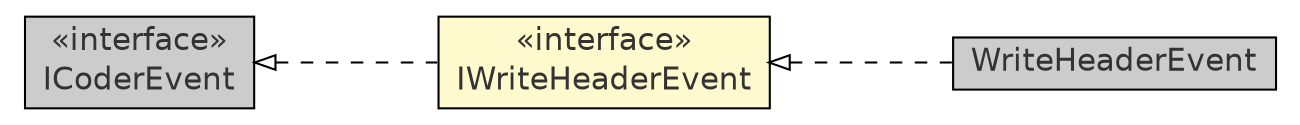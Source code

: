#!/usr/local/bin/dot
#
# Class diagram 
# Generated by UmlGraph version 4.8 (http://www.spinellis.gr/sw/umlgraph)
#

digraph G {
	edge [fontname="Helvetica",fontsize=10,labelfontname="Helvetica",labelfontsize=10];
	node [fontname="Helvetica",fontsize=10,shape=plaintext];
	rankdir=LR;
	ranksep=1;
	// com.xuggle.mediatool.event.IWriteHeaderEvent
	c20324 [label=<<table border="0" cellborder="1" cellspacing="0" cellpadding="2" port="p" bgcolor="lemonChiffon" href="./IWriteHeaderEvent.html">
		<tr><td><table border="0" cellspacing="0" cellpadding="1">
			<tr><td> &laquo;interface&raquo; </td></tr>
			<tr><td> IWriteHeaderEvent </td></tr>
		</table></td></tr>
		</table>>, fontname="Helvetica", fontcolor="grey20", fontsize=15.0];
	// com.xuggle.mediatool.event.ICoderEvent
	c20336 [label=<<table border="0" cellborder="1" cellspacing="0" cellpadding="2" port="p" bgcolor="grey80" href="./ICoderEvent.html">
		<tr><td><table border="0" cellspacing="0" cellpadding="1">
			<tr><td> &laquo;interface&raquo; </td></tr>
			<tr><td> ICoderEvent </td></tr>
		</table></td></tr>
		</table>>, fontname="Helvetica", fontcolor="grey20", fontsize=15.0];
	// com.xuggle.mediatool.event.WriteHeaderEvent
	c20338 [label=<<table border="0" cellborder="1" cellspacing="0" cellpadding="2" port="p" bgcolor="grey80" href="./WriteHeaderEvent.html">
		<tr><td><table border="0" cellspacing="0" cellpadding="1">
			<tr><td> WriteHeaderEvent </td></tr>
		</table></td></tr>
		</table>>, fontname="Helvetica", fontcolor="grey20", fontsize=15.0];
	//com.xuggle.mediatool.event.IWriteHeaderEvent implements com.xuggle.mediatool.event.ICoderEvent
	c20336:p -> c20324:p [dir=back,arrowtail=empty,style=dashed];
	//com.xuggle.mediatool.event.WriteHeaderEvent implements com.xuggle.mediatool.event.IWriteHeaderEvent
	c20324:p -> c20338:p [dir=back,arrowtail=empty,style=dashed];
}


